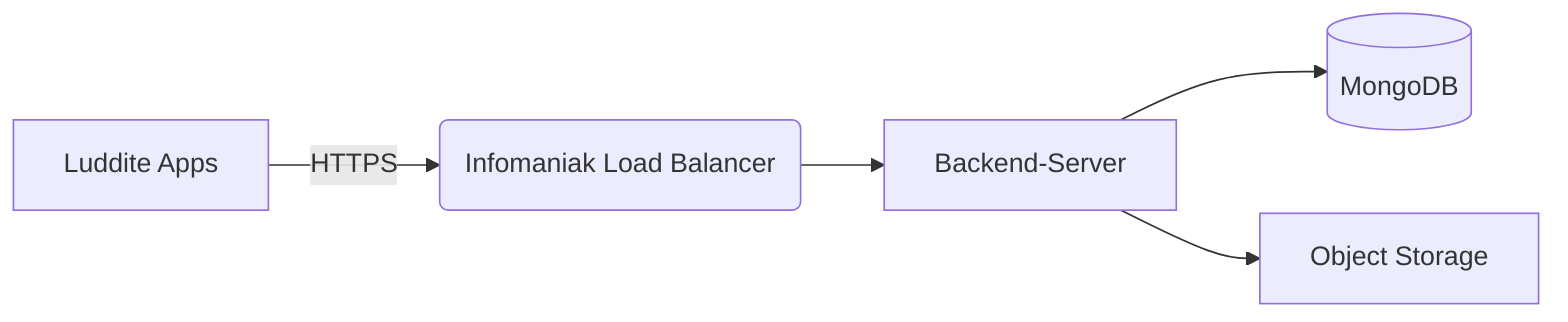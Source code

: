 graph LR
  A[Luddite Apps] -->|HTTPS| B(Infomaniak Load Balancer)
  B --> C[Backend-Server]
  C --> D[(MongoDB)]
  C --> E[Object Storage]